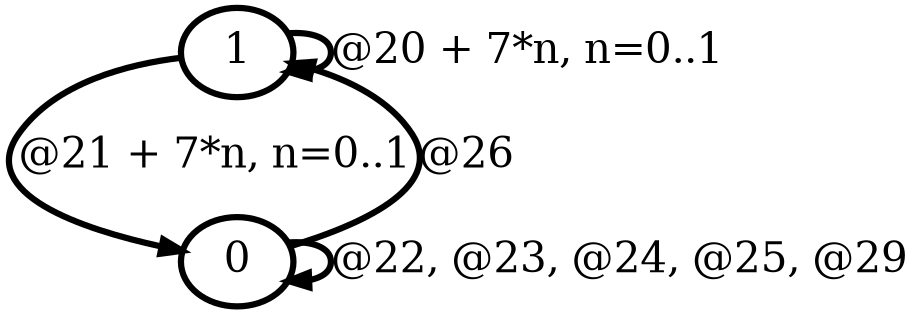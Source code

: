 digraph G {
        node [style=rounded, penwidth=3, fontsize=20, shape=oval];
        "1" -> "1" [label="@20 + 7*n, n=0..1", color=black,arrowsize=1,style=bold,penwidth=3,fontsize=20];
"1" -> "0" [label="@21 + 7*n, n=0..1", color=black,arrowsize=1,style=bold,penwidth=3,fontsize=20];
"0" -> "0" [label="@22, @23, @24, @25, @29", color=black,arrowsize=1,style=bold,penwidth=3,fontsize=20];
"0" -> "1" [label="@26", color=black,arrowsize=1,style=bold,penwidth=3,fontsize=20];
}
